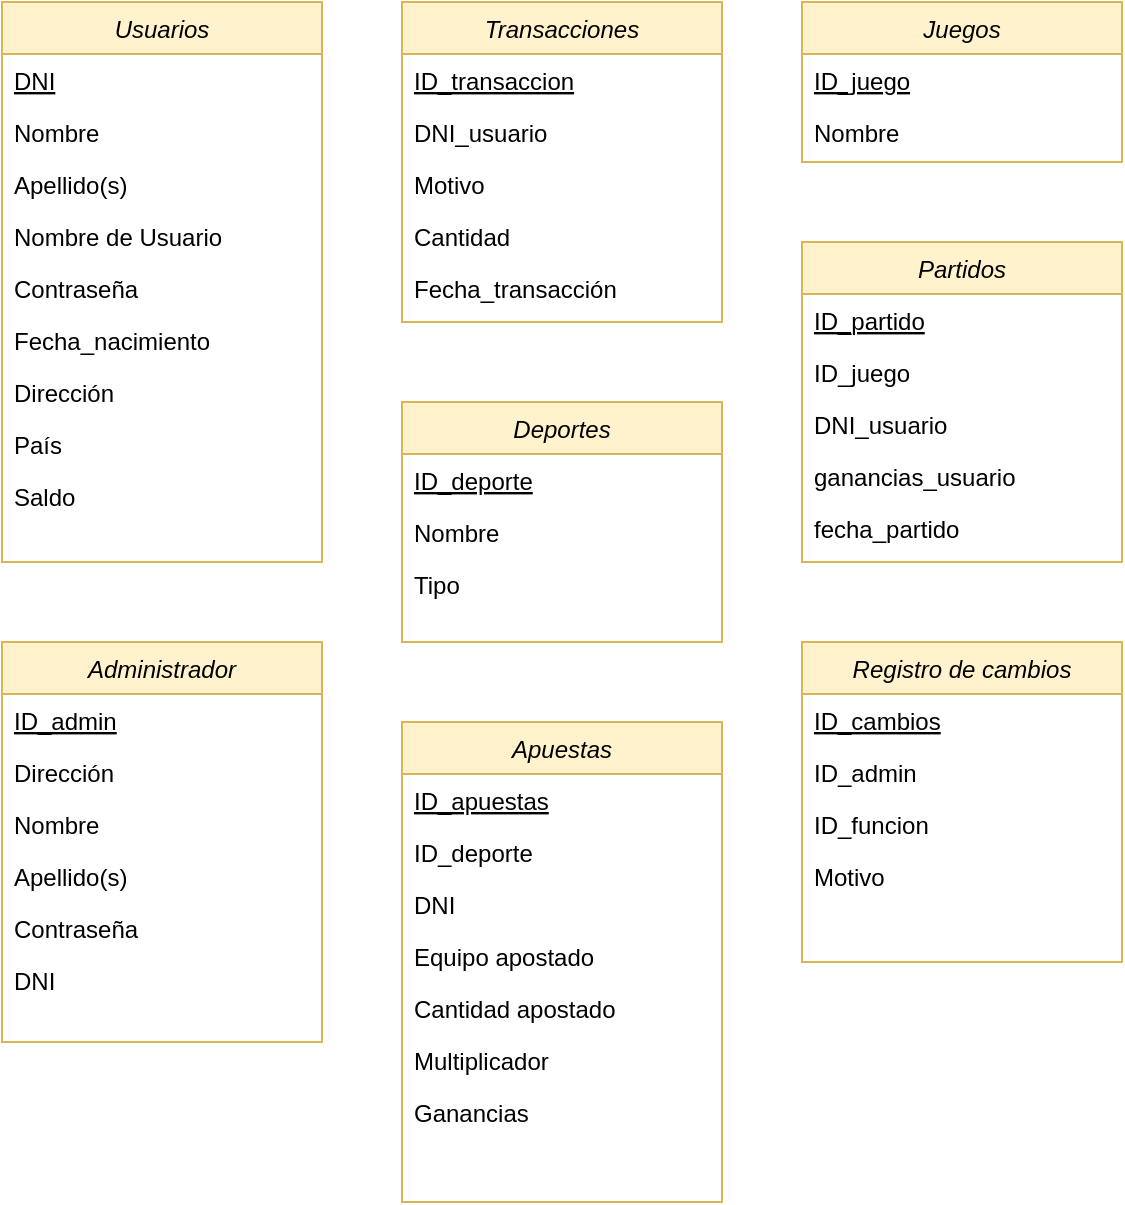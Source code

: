 <mxfile version="24.2.7" type="google">
  <diagram id="C5RBs43oDa-KdzZeNtuy" name="Page-1">
    <mxGraphModel grid="1" page="1" gridSize="10" guides="1" tooltips="1" connect="1" arrows="1" fold="1" pageScale="1" pageWidth="827" pageHeight="1169" math="0" shadow="0">
      <root>
        <mxCell id="WIyWlLk6GJQsqaUBKTNV-0" />
        <mxCell id="WIyWlLk6GJQsqaUBKTNV-1" parent="WIyWlLk6GJQsqaUBKTNV-0" />
        <mxCell id="zkfFHV4jXpPFQw0GAbJ--0" value="Usuarios" style="swimlane;fontStyle=2;align=center;verticalAlign=top;childLayout=stackLayout;horizontal=1;startSize=26;horizontalStack=0;resizeParent=1;resizeLast=0;collapsible=1;marginBottom=0;rounded=0;shadow=0;strokeWidth=1;fillColor=#fff2cc;strokeColor=#d6b656;" vertex="1" parent="WIyWlLk6GJQsqaUBKTNV-1">
          <mxGeometry x="40" y="40" width="160" height="280" as="geometry">
            <mxRectangle x="220" y="120" width="160" height="26" as="alternateBounds" />
          </mxGeometry>
        </mxCell>
        <mxCell id="zkfFHV4jXpPFQw0GAbJ--1" value="DNI" style="text;align=left;verticalAlign=top;spacingLeft=4;spacingRight=4;overflow=hidden;rotatable=0;points=[[0,0.5],[1,0.5]];portConstraint=eastwest;fontStyle=4" vertex="1" parent="zkfFHV4jXpPFQw0GAbJ--0">
          <mxGeometry y="26" width="160" height="26" as="geometry" />
        </mxCell>
        <mxCell id="zkfFHV4jXpPFQw0GAbJ--2" value="Nombre" style="text;align=left;verticalAlign=top;spacingLeft=4;spacingRight=4;overflow=hidden;rotatable=0;points=[[0,0.5],[1,0.5]];portConstraint=eastwest;rounded=0;shadow=0;html=0;" vertex="1" parent="zkfFHV4jXpPFQw0GAbJ--0">
          <mxGeometry y="52" width="160" height="26" as="geometry" />
        </mxCell>
        <mxCell id="xSH44h0R1QXYUAXG-rgz-3" value="Apellido(s)" style="text;align=left;verticalAlign=top;spacingLeft=4;spacingRight=4;overflow=hidden;rotatable=0;points=[[0,0.5],[1,0.5]];portConstraint=eastwest;rounded=0;shadow=0;html=0;" vertex="1" parent="zkfFHV4jXpPFQw0GAbJ--0">
          <mxGeometry y="78" width="160" height="26" as="geometry" />
        </mxCell>
        <mxCell id="zkfFHV4jXpPFQw0GAbJ--3" value="Nombre de Usuario" style="text;align=left;verticalAlign=top;spacingLeft=4;spacingRight=4;overflow=hidden;rotatable=0;points=[[0,0.5],[1,0.5]];portConstraint=eastwest;rounded=0;shadow=0;html=0;" vertex="1" parent="zkfFHV4jXpPFQw0GAbJ--0">
          <mxGeometry y="104" width="160" height="26" as="geometry" />
        </mxCell>
        <mxCell id="xSH44h0R1QXYUAXG-rgz-2" value="Contraseña" style="text;align=left;verticalAlign=top;spacingLeft=4;spacingRight=4;overflow=hidden;rotatable=0;points=[[0,0.5],[1,0.5]];portConstraint=eastwest;rounded=0;shadow=0;html=0;" vertex="1" parent="zkfFHV4jXpPFQw0GAbJ--0">
          <mxGeometry y="130" width="160" height="26" as="geometry" />
        </mxCell>
        <mxCell id="xSH44h0R1QXYUAXG-rgz-4" value="Fecha_nacimiento" style="text;align=left;verticalAlign=top;spacingLeft=4;spacingRight=4;overflow=hidden;rotatable=0;points=[[0,0.5],[1,0.5]];portConstraint=eastwest;rounded=0;shadow=0;html=0;" vertex="1" parent="zkfFHV4jXpPFQw0GAbJ--0">
          <mxGeometry y="156" width="160" height="26" as="geometry" />
        </mxCell>
        <mxCell id="xSH44h0R1QXYUAXG-rgz-5" value="Dirección" style="text;align=left;verticalAlign=top;spacingLeft=4;spacingRight=4;overflow=hidden;rotatable=0;points=[[0,0.5],[1,0.5]];portConstraint=eastwest;rounded=0;shadow=0;html=0;" vertex="1" parent="zkfFHV4jXpPFQw0GAbJ--0">
          <mxGeometry y="182" width="160" height="26" as="geometry" />
        </mxCell>
        <mxCell id="xSH44h0R1QXYUAXG-rgz-6" value="País" style="text;align=left;verticalAlign=top;spacingLeft=4;spacingRight=4;overflow=hidden;rotatable=0;points=[[0,0.5],[1,0.5]];portConstraint=eastwest;rounded=0;shadow=0;html=0;" vertex="1" parent="zkfFHV4jXpPFQw0GAbJ--0">
          <mxGeometry y="208" width="160" height="26" as="geometry" />
        </mxCell>
        <mxCell id="xSH44h0R1QXYUAXG-rgz-36" value="Saldo" style="text;align=left;verticalAlign=top;spacingLeft=4;spacingRight=4;overflow=hidden;rotatable=0;points=[[0,0.5],[1,0.5]];portConstraint=eastwest;rounded=0;shadow=0;html=0;" vertex="1" parent="zkfFHV4jXpPFQw0GAbJ--0">
          <mxGeometry y="234" width="160" height="26" as="geometry" />
        </mxCell>
        <mxCell id="xSH44h0R1QXYUAXG-rgz-7" value="Transacciones" style="swimlane;fontStyle=2;align=center;verticalAlign=top;childLayout=stackLayout;horizontal=1;startSize=26;horizontalStack=0;resizeParent=1;resizeLast=0;collapsible=1;marginBottom=0;rounded=0;shadow=0;strokeWidth=1;fillColor=#fff2cc;strokeColor=#d6b656;" vertex="1" parent="WIyWlLk6GJQsqaUBKTNV-1">
          <mxGeometry x="240" y="40" width="160" height="160" as="geometry">
            <mxRectangle x="220" y="120" width="160" height="26" as="alternateBounds" />
          </mxGeometry>
        </mxCell>
        <mxCell id="xSH44h0R1QXYUAXG-rgz-8" value="ID_transaccion" style="text;align=left;verticalAlign=top;spacingLeft=4;spacingRight=4;overflow=hidden;rotatable=0;points=[[0,0.5],[1,0.5]];portConstraint=eastwest;fontStyle=4" vertex="1" parent="xSH44h0R1QXYUAXG-rgz-7">
          <mxGeometry y="26" width="160" height="26" as="geometry" />
        </mxCell>
        <mxCell id="xSH44h0R1QXYUAXG-rgz-9" value="DNI_usuario" style="text;align=left;verticalAlign=top;spacingLeft=4;spacingRight=4;overflow=hidden;rotatable=0;points=[[0,0.5],[1,0.5]];portConstraint=eastwest;rounded=0;shadow=0;html=0;" vertex="1" parent="xSH44h0R1QXYUAXG-rgz-7">
          <mxGeometry y="52" width="160" height="26" as="geometry" />
        </mxCell>
        <mxCell id="xSH44h0R1QXYUAXG-rgz-10" value="Motivo" style="text;align=left;verticalAlign=top;spacingLeft=4;spacingRight=4;overflow=hidden;rotatable=0;points=[[0,0.5],[1,0.5]];portConstraint=eastwest;rounded=0;shadow=0;html=0;" vertex="1" parent="xSH44h0R1QXYUAXG-rgz-7">
          <mxGeometry y="78" width="160" height="26" as="geometry" />
        </mxCell>
        <mxCell id="xSH44h0R1QXYUAXG-rgz-11" value="Cantidad" style="text;align=left;verticalAlign=top;spacingLeft=4;spacingRight=4;overflow=hidden;rotatable=0;points=[[0,0.5],[1,0.5]];portConstraint=eastwest;rounded=0;shadow=0;html=0;" vertex="1" parent="xSH44h0R1QXYUAXG-rgz-7">
          <mxGeometry y="104" width="160" height="26" as="geometry" />
        </mxCell>
        <mxCell id="xSH44h0R1QXYUAXG-rgz-12" value="Fecha_transacción" style="text;align=left;verticalAlign=top;spacingLeft=4;spacingRight=4;overflow=hidden;rotatable=0;points=[[0,0.5],[1,0.5]];portConstraint=eastwest;rounded=0;shadow=0;html=0;" vertex="1" parent="xSH44h0R1QXYUAXG-rgz-7">
          <mxGeometry y="130" width="160" height="26" as="geometry" />
        </mxCell>
        <mxCell id="xSH44h0R1QXYUAXG-rgz-16" value="Juegos" style="swimlane;fontStyle=2;align=center;verticalAlign=top;childLayout=stackLayout;horizontal=1;startSize=26;horizontalStack=0;resizeParent=1;resizeLast=0;collapsible=1;marginBottom=0;rounded=0;shadow=0;strokeWidth=1;fillColor=#fff2cc;strokeColor=#d6b656;" vertex="1" parent="WIyWlLk6GJQsqaUBKTNV-1">
          <mxGeometry x="440" y="40" width="160" height="80" as="geometry">
            <mxRectangle x="220" y="120" width="160" height="26" as="alternateBounds" />
          </mxGeometry>
        </mxCell>
        <mxCell id="xSH44h0R1QXYUAXG-rgz-17" value="ID_juego" style="text;align=left;verticalAlign=top;spacingLeft=4;spacingRight=4;overflow=hidden;rotatable=0;points=[[0,0.5],[1,0.5]];portConstraint=eastwest;fontStyle=4" vertex="1" parent="xSH44h0R1QXYUAXG-rgz-16">
          <mxGeometry y="26" width="160" height="26" as="geometry" />
        </mxCell>
        <mxCell id="xSH44h0R1QXYUAXG-rgz-18" value="Nombre" style="text;align=left;verticalAlign=top;spacingLeft=4;spacingRight=4;overflow=hidden;rotatable=0;points=[[0,0.5],[1,0.5]];portConstraint=eastwest;rounded=0;shadow=0;html=0;" vertex="1" parent="xSH44h0R1QXYUAXG-rgz-16">
          <mxGeometry y="52" width="160" height="26" as="geometry" />
        </mxCell>
        <mxCell id="xSH44h0R1QXYUAXG-rgz-26" value="Partidos" style="swimlane;fontStyle=2;align=center;verticalAlign=top;childLayout=stackLayout;horizontal=1;startSize=26;horizontalStack=0;resizeParent=1;resizeLast=0;collapsible=1;marginBottom=0;rounded=0;shadow=0;strokeWidth=1;fillColor=#fff2cc;strokeColor=#d6b656;" vertex="1" parent="WIyWlLk6GJQsqaUBKTNV-1">
          <mxGeometry x="440" y="160" width="160" height="160" as="geometry">
            <mxRectangle x="220" y="120" width="160" height="26" as="alternateBounds" />
          </mxGeometry>
        </mxCell>
        <mxCell id="xSH44h0R1QXYUAXG-rgz-27" value="ID_partido" style="text;align=left;verticalAlign=top;spacingLeft=4;spacingRight=4;overflow=hidden;rotatable=0;points=[[0,0.5],[1,0.5]];portConstraint=eastwest;fontStyle=4" vertex="1" parent="xSH44h0R1QXYUAXG-rgz-26">
          <mxGeometry y="26" width="160" height="26" as="geometry" />
        </mxCell>
        <mxCell id="xSH44h0R1QXYUAXG-rgz-28" value="ID_juego" style="text;align=left;verticalAlign=top;spacingLeft=4;spacingRight=4;overflow=hidden;rotatable=0;points=[[0,0.5],[1,0.5]];portConstraint=eastwest;rounded=0;shadow=0;html=0;" vertex="1" parent="xSH44h0R1QXYUAXG-rgz-26">
          <mxGeometry y="52" width="160" height="26" as="geometry" />
        </mxCell>
        <mxCell id="xSH44h0R1QXYUAXG-rgz-29" value="DNI_usuario" style="text;align=left;verticalAlign=top;spacingLeft=4;spacingRight=4;overflow=hidden;rotatable=0;points=[[0,0.5],[1,0.5]];portConstraint=eastwest;rounded=0;shadow=0;html=0;" vertex="1" parent="xSH44h0R1QXYUAXG-rgz-26">
          <mxGeometry y="78" width="160" height="26" as="geometry" />
        </mxCell>
        <mxCell id="xSH44h0R1QXYUAXG-rgz-34" value="ganancias_usuario" style="text;align=left;verticalAlign=top;spacingLeft=4;spacingRight=4;overflow=hidden;rotatable=0;points=[[0,0.5],[1,0.5]];portConstraint=eastwest;rounded=0;shadow=0;html=0;" vertex="1" parent="xSH44h0R1QXYUAXG-rgz-26">
          <mxGeometry y="104" width="160" height="26" as="geometry" />
        </mxCell>
        <mxCell id="xSH44h0R1QXYUAXG-rgz-35" value="fecha_partido" style="text;align=left;verticalAlign=top;spacingLeft=4;spacingRight=4;overflow=hidden;rotatable=0;points=[[0,0.5],[1,0.5]];portConstraint=eastwest;rounded=0;shadow=0;html=0;" vertex="1" parent="xSH44h0R1QXYUAXG-rgz-26">
          <mxGeometry y="130" width="160" height="26" as="geometry" />
        </mxCell>
        <mxCell id="xSH44h0R1QXYUAXG-rgz-37" value="Deportes" style="swimlane;fontStyle=2;align=center;verticalAlign=top;childLayout=stackLayout;horizontal=1;startSize=26;horizontalStack=0;resizeParent=1;resizeLast=0;collapsible=1;marginBottom=0;rounded=0;shadow=0;strokeWidth=1;fillColor=#fff2cc;strokeColor=#d6b656;" vertex="1" parent="WIyWlLk6GJQsqaUBKTNV-1">
          <mxGeometry x="240" y="240" width="160" height="120" as="geometry">
            <mxRectangle x="220" y="120" width="160" height="26" as="alternateBounds" />
          </mxGeometry>
        </mxCell>
        <mxCell id="xSH44h0R1QXYUAXG-rgz-38" value="ID_deporte" style="text;align=left;verticalAlign=top;spacingLeft=4;spacingRight=4;overflow=hidden;rotatable=0;points=[[0,0.5],[1,0.5]];portConstraint=eastwest;fontStyle=4" vertex="1" parent="xSH44h0R1QXYUAXG-rgz-37">
          <mxGeometry y="26" width="160" height="26" as="geometry" />
        </mxCell>
        <mxCell id="xSH44h0R1QXYUAXG-rgz-39" value="Nombre" style="text;align=left;verticalAlign=top;spacingLeft=4;spacingRight=4;overflow=hidden;rotatable=0;points=[[0,0.5],[1,0.5]];portConstraint=eastwest;rounded=0;shadow=0;html=0;" vertex="1" parent="xSH44h0R1QXYUAXG-rgz-37">
          <mxGeometry y="52" width="160" height="26" as="geometry" />
        </mxCell>
        <mxCell id="xSH44h0R1QXYUAXG-rgz-40" value="Tipo" style="text;align=left;verticalAlign=top;spacingLeft=4;spacingRight=4;overflow=hidden;rotatable=0;points=[[0,0.5],[1,0.5]];portConstraint=eastwest;rounded=0;shadow=0;html=0;" vertex="1" parent="xSH44h0R1QXYUAXG-rgz-37">
          <mxGeometry y="78" width="160" height="26" as="geometry" />
        </mxCell>
        <mxCell id="xSH44h0R1QXYUAXG-rgz-57" value="Apuestas" style="swimlane;fontStyle=2;align=center;verticalAlign=top;childLayout=stackLayout;horizontal=1;startSize=26;horizontalStack=0;resizeParent=1;resizeLast=0;collapsible=1;marginBottom=0;rounded=0;shadow=0;strokeWidth=1;fillColor=#fff2cc;strokeColor=#d6b656;" vertex="1" parent="WIyWlLk6GJQsqaUBKTNV-1">
          <mxGeometry x="240" y="400" width="160" height="240" as="geometry">
            <mxRectangle x="220" y="120" width="160" height="26" as="alternateBounds" />
          </mxGeometry>
        </mxCell>
        <mxCell id="xSH44h0R1QXYUAXG-rgz-58" value="ID_apuestas" style="text;align=left;verticalAlign=top;spacingLeft=4;spacingRight=4;overflow=hidden;rotatable=0;points=[[0,0.5],[1,0.5]];portConstraint=eastwest;fontStyle=4" vertex="1" parent="xSH44h0R1QXYUAXG-rgz-57">
          <mxGeometry y="26" width="160" height="26" as="geometry" />
        </mxCell>
        <mxCell id="xSH44h0R1QXYUAXG-rgz-59" value="ID_deporte" style="text;align=left;verticalAlign=top;spacingLeft=4;spacingRight=4;overflow=hidden;rotatable=0;points=[[0,0.5],[1,0.5]];portConstraint=eastwest;rounded=0;shadow=0;html=0;" vertex="1" parent="xSH44h0R1QXYUAXG-rgz-57">
          <mxGeometry y="52" width="160" height="26" as="geometry" />
        </mxCell>
        <mxCell id="xSH44h0R1QXYUAXG-rgz-60" value="DNI" style="text;align=left;verticalAlign=top;spacingLeft=4;spacingRight=4;overflow=hidden;rotatable=0;points=[[0,0.5],[1,0.5]];portConstraint=eastwest;rounded=0;shadow=0;html=0;" vertex="1" parent="xSH44h0R1QXYUAXG-rgz-57">
          <mxGeometry y="78" width="160" height="26" as="geometry" />
        </mxCell>
        <mxCell id="xSH44h0R1QXYUAXG-rgz-61" value="Equipo apostado" style="text;align=left;verticalAlign=top;spacingLeft=4;spacingRight=4;overflow=hidden;rotatable=0;points=[[0,0.5],[1,0.5]];portConstraint=eastwest;rounded=0;shadow=0;html=0;" vertex="1" parent="xSH44h0R1QXYUAXG-rgz-57">
          <mxGeometry y="104" width="160" height="26" as="geometry" />
        </mxCell>
        <mxCell id="xSH44h0R1QXYUAXG-rgz-67" value="Cantidad apostado" style="text;align=left;verticalAlign=top;spacingLeft=4;spacingRight=4;overflow=hidden;rotatable=0;points=[[0,0.5],[1,0.5]];portConstraint=eastwest;rounded=0;shadow=0;html=0;" vertex="1" parent="xSH44h0R1QXYUAXG-rgz-57">
          <mxGeometry y="130" width="160" height="26" as="geometry" />
        </mxCell>
        <mxCell id="xSH44h0R1QXYUAXG-rgz-68" value="Multiplicador" style="text;align=left;verticalAlign=top;spacingLeft=4;spacingRight=4;overflow=hidden;rotatable=0;points=[[0,0.5],[1,0.5]];portConstraint=eastwest;rounded=0;shadow=0;html=0;" vertex="1" parent="xSH44h0R1QXYUAXG-rgz-57">
          <mxGeometry y="156" width="160" height="26" as="geometry" />
        </mxCell>
        <mxCell id="xSH44h0R1QXYUAXG-rgz-69" value="Ganancias" style="text;align=left;verticalAlign=top;spacingLeft=4;spacingRight=4;overflow=hidden;rotatable=0;points=[[0,0.5],[1,0.5]];portConstraint=eastwest;rounded=0;shadow=0;html=0;" vertex="1" parent="xSH44h0R1QXYUAXG-rgz-57">
          <mxGeometry y="182" width="160" height="26" as="geometry" />
        </mxCell>
        <mxCell id="xSH44h0R1QXYUAXG-rgz-70" value="Administrador" style="swimlane;fontStyle=2;align=center;verticalAlign=top;childLayout=stackLayout;horizontal=1;startSize=26;horizontalStack=0;resizeParent=1;resizeLast=0;collapsible=1;marginBottom=0;rounded=0;shadow=0;strokeWidth=1;fillColor=#fff2cc;strokeColor=#d6b656;" vertex="1" parent="WIyWlLk6GJQsqaUBKTNV-1">
          <mxGeometry x="40" y="360" width="160" height="200" as="geometry">
            <mxRectangle x="220" y="120" width="160" height="26" as="alternateBounds" />
          </mxGeometry>
        </mxCell>
        <mxCell id="xSH44h0R1QXYUAXG-rgz-71" value="ID_admin" style="text;align=left;verticalAlign=top;spacingLeft=4;spacingRight=4;overflow=hidden;rotatable=0;points=[[0,0.5],[1,0.5]];portConstraint=eastwest;fontStyle=4" vertex="1" parent="xSH44h0R1QXYUAXG-rgz-70">
          <mxGeometry y="26" width="160" height="26" as="geometry" />
        </mxCell>
        <mxCell id="xSH44h0R1QXYUAXG-rgz-77" value="Dirección" style="text;align=left;verticalAlign=top;spacingLeft=4;spacingRight=4;overflow=hidden;rotatable=0;points=[[0,0.5],[1,0.5]];portConstraint=eastwest;rounded=0;shadow=0;html=0;" vertex="1" parent="xSH44h0R1QXYUAXG-rgz-70">
          <mxGeometry y="52" width="160" height="26" as="geometry" />
        </mxCell>
        <mxCell id="xSH44h0R1QXYUAXG-rgz-72" value="Nombre" style="text;align=left;verticalAlign=top;spacingLeft=4;spacingRight=4;overflow=hidden;rotatable=0;points=[[0,0.5],[1,0.5]];portConstraint=eastwest;rounded=0;shadow=0;html=0;" vertex="1" parent="xSH44h0R1QXYUAXG-rgz-70">
          <mxGeometry y="78" width="160" height="26" as="geometry" />
        </mxCell>
        <mxCell id="xSH44h0R1QXYUAXG-rgz-73" value="Apellido(s)" style="text;align=left;verticalAlign=top;spacingLeft=4;spacingRight=4;overflow=hidden;rotatable=0;points=[[0,0.5],[1,0.5]];portConstraint=eastwest;rounded=0;shadow=0;html=0;" vertex="1" parent="xSH44h0R1QXYUAXG-rgz-70">
          <mxGeometry y="104" width="160" height="26" as="geometry" />
        </mxCell>
        <mxCell id="xSH44h0R1QXYUAXG-rgz-75" value="Contraseña" style="text;align=left;verticalAlign=top;spacingLeft=4;spacingRight=4;overflow=hidden;rotatable=0;points=[[0,0.5],[1,0.5]];portConstraint=eastwest;rounded=0;shadow=0;html=0;" vertex="1" parent="xSH44h0R1QXYUAXG-rgz-70">
          <mxGeometry y="130" width="160" height="26" as="geometry" />
        </mxCell>
        <mxCell id="xSH44h0R1QXYUAXG-rgz-76" value="DNI" style="text;align=left;verticalAlign=top;spacingLeft=4;spacingRight=4;overflow=hidden;rotatable=0;points=[[0,0.5],[1,0.5]];portConstraint=eastwest;rounded=0;shadow=0;html=0;" vertex="1" parent="xSH44h0R1QXYUAXG-rgz-70">
          <mxGeometry y="156" width="160" height="26" as="geometry" />
        </mxCell>
        <mxCell id="xSH44h0R1QXYUAXG-rgz-80" value="Registro de cambios" style="swimlane;fontStyle=2;align=center;verticalAlign=top;childLayout=stackLayout;horizontal=1;startSize=26;horizontalStack=0;resizeParent=1;resizeLast=0;collapsible=1;marginBottom=0;rounded=0;shadow=0;strokeWidth=1;fillColor=#fff2cc;strokeColor=#d6b656;" vertex="1" parent="WIyWlLk6GJQsqaUBKTNV-1">
          <mxGeometry x="440" y="360" width="160" height="160" as="geometry">
            <mxRectangle x="220" y="120" width="160" height="26" as="alternateBounds" />
          </mxGeometry>
        </mxCell>
        <mxCell id="xSH44h0R1QXYUAXG-rgz-81" value="ID_cambios" style="text;align=left;verticalAlign=top;spacingLeft=4;spacingRight=4;overflow=hidden;rotatable=0;points=[[0,0.5],[1,0.5]];portConstraint=eastwest;fontStyle=4" vertex="1" parent="xSH44h0R1QXYUAXG-rgz-80">
          <mxGeometry y="26" width="160" height="26" as="geometry" />
        </mxCell>
        <mxCell id="xSH44h0R1QXYUAXG-rgz-82" value="ID_admin" style="text;align=left;verticalAlign=top;spacingLeft=4;spacingRight=4;overflow=hidden;rotatable=0;points=[[0,0.5],[1,0.5]];portConstraint=eastwest;rounded=0;shadow=0;html=0;" vertex="1" parent="xSH44h0R1QXYUAXG-rgz-80">
          <mxGeometry y="52" width="160" height="26" as="geometry" />
        </mxCell>
        <mxCell id="xSH44h0R1QXYUAXG-rgz-83" value="ID_funcion" style="text;align=left;verticalAlign=top;spacingLeft=4;spacingRight=4;overflow=hidden;rotatable=0;points=[[0,0.5],[1,0.5]];portConstraint=eastwest;rounded=0;shadow=0;html=0;" vertex="1" parent="xSH44h0R1QXYUAXG-rgz-80">
          <mxGeometry y="78" width="160" height="26" as="geometry" />
        </mxCell>
        <mxCell id="xSH44h0R1QXYUAXG-rgz-84" value="Motivo" style="text;align=left;verticalAlign=top;spacingLeft=4;spacingRight=4;overflow=hidden;rotatable=0;points=[[0,0.5],[1,0.5]];portConstraint=eastwest;rounded=0;shadow=0;html=0;" vertex="1" parent="xSH44h0R1QXYUAXG-rgz-80">
          <mxGeometry y="104" width="160" height="26" as="geometry" />
        </mxCell>
      </root>
    </mxGraphModel>
  </diagram>
</mxfile>
